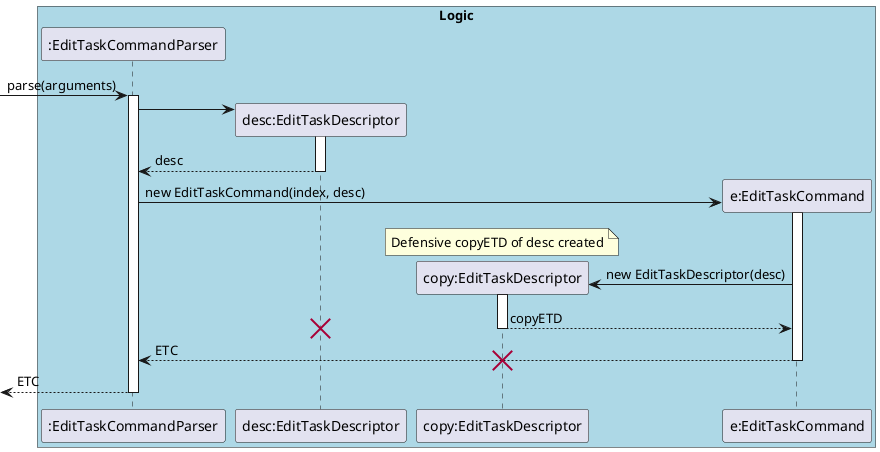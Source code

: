 @startuml
autoactivate on
box "Logic" #LightBlue
participant ":EditTaskCommandParser" as ETCP
participant "desc:EditTaskDescriptor" as ETD
participant "copy:EditTaskDescriptor" as copyETD
participant "e:EditTaskCommand" as ETC
end box


[-> ETCP : parse(arguments)



ETCP -> ETD ** :
activate ETD
return desc


ETCP -> ETC ** : new EditTaskCommand(index, desc)
activate ETC

note over copyETD
Defensive copyETD of desc created
end note

ETC -> copyETD ** : new EditTaskDescriptor(desc)
activate copyETD
return copyETD

destroy ETD

return ETC
destroy copyETD
return ETC
@enduml
